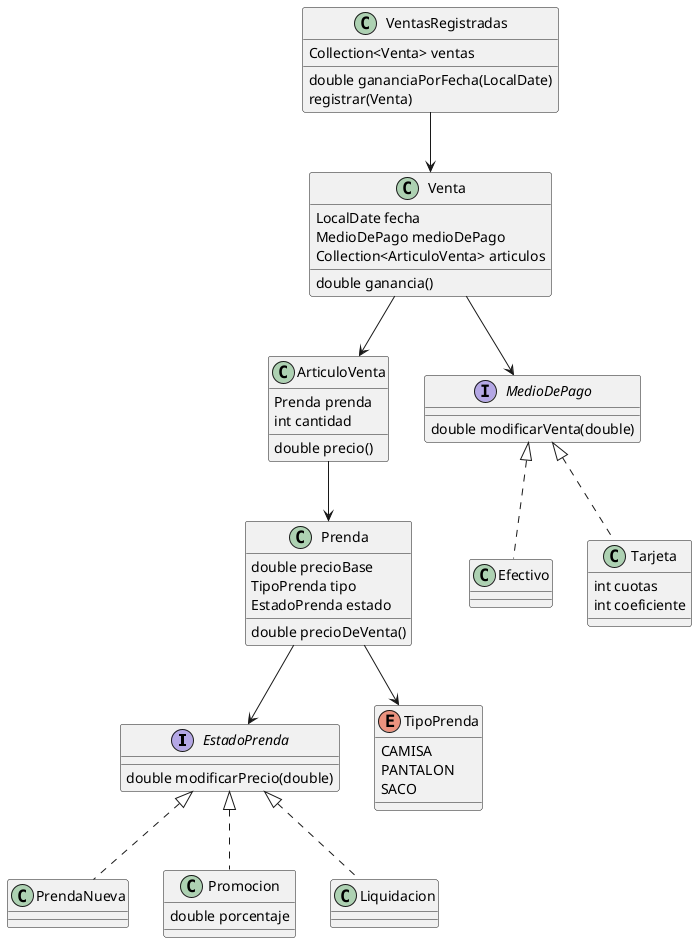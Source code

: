 @startuml macowins_diagrama

interface EstadoPrenda {
    double modificarPrecio(double)
}

class PrendaNueva 
EstadoPrenda <|.. PrendaNueva

class Promocion {
    double porcentaje
}
EstadoPrenda <|.. Promocion

class Liquidacion
EstadoPrenda <|.. Liquidacion

'''''''''''''''''''''''''''''

class Prenda {
    double precioBase
    TipoPrenda tipo
    EstadoPrenda estado
    double precioDeVenta()
}
Prenda --> EstadoPrenda

enum TipoPrenda {
    CAMISA
    PANTALON
    SACO
}
Prenda --> TipoPrenda


'''''''''''''''''''''''''''''

class ArticuloVenta{
    Prenda prenda
    int cantidad
    double precio()
}
ArticuloVenta --> Prenda

interface MedioDePago{
    double modificarVenta(double)
}

class Efectivo
MedioDePago <|.. Efectivo

class Tarjeta {
    int cuotas
    int coeficiente
}
MedioDePago <|.. Tarjeta

class Venta {
    LocalDate fecha
    MedioDePago medioDePago
    Collection<ArticuloVenta> articulos
    double ganancia()
}
Venta --> MedioDePago
Venta --> ArticuloVenta

'''''''''''''''''''''''''''''

class VentasRegistradas {
    Collection<Venta> ventas
    double gananciaPorFecha(LocalDate)
    registrar(Venta)
}
VentasRegistradas --> Venta

@enduml